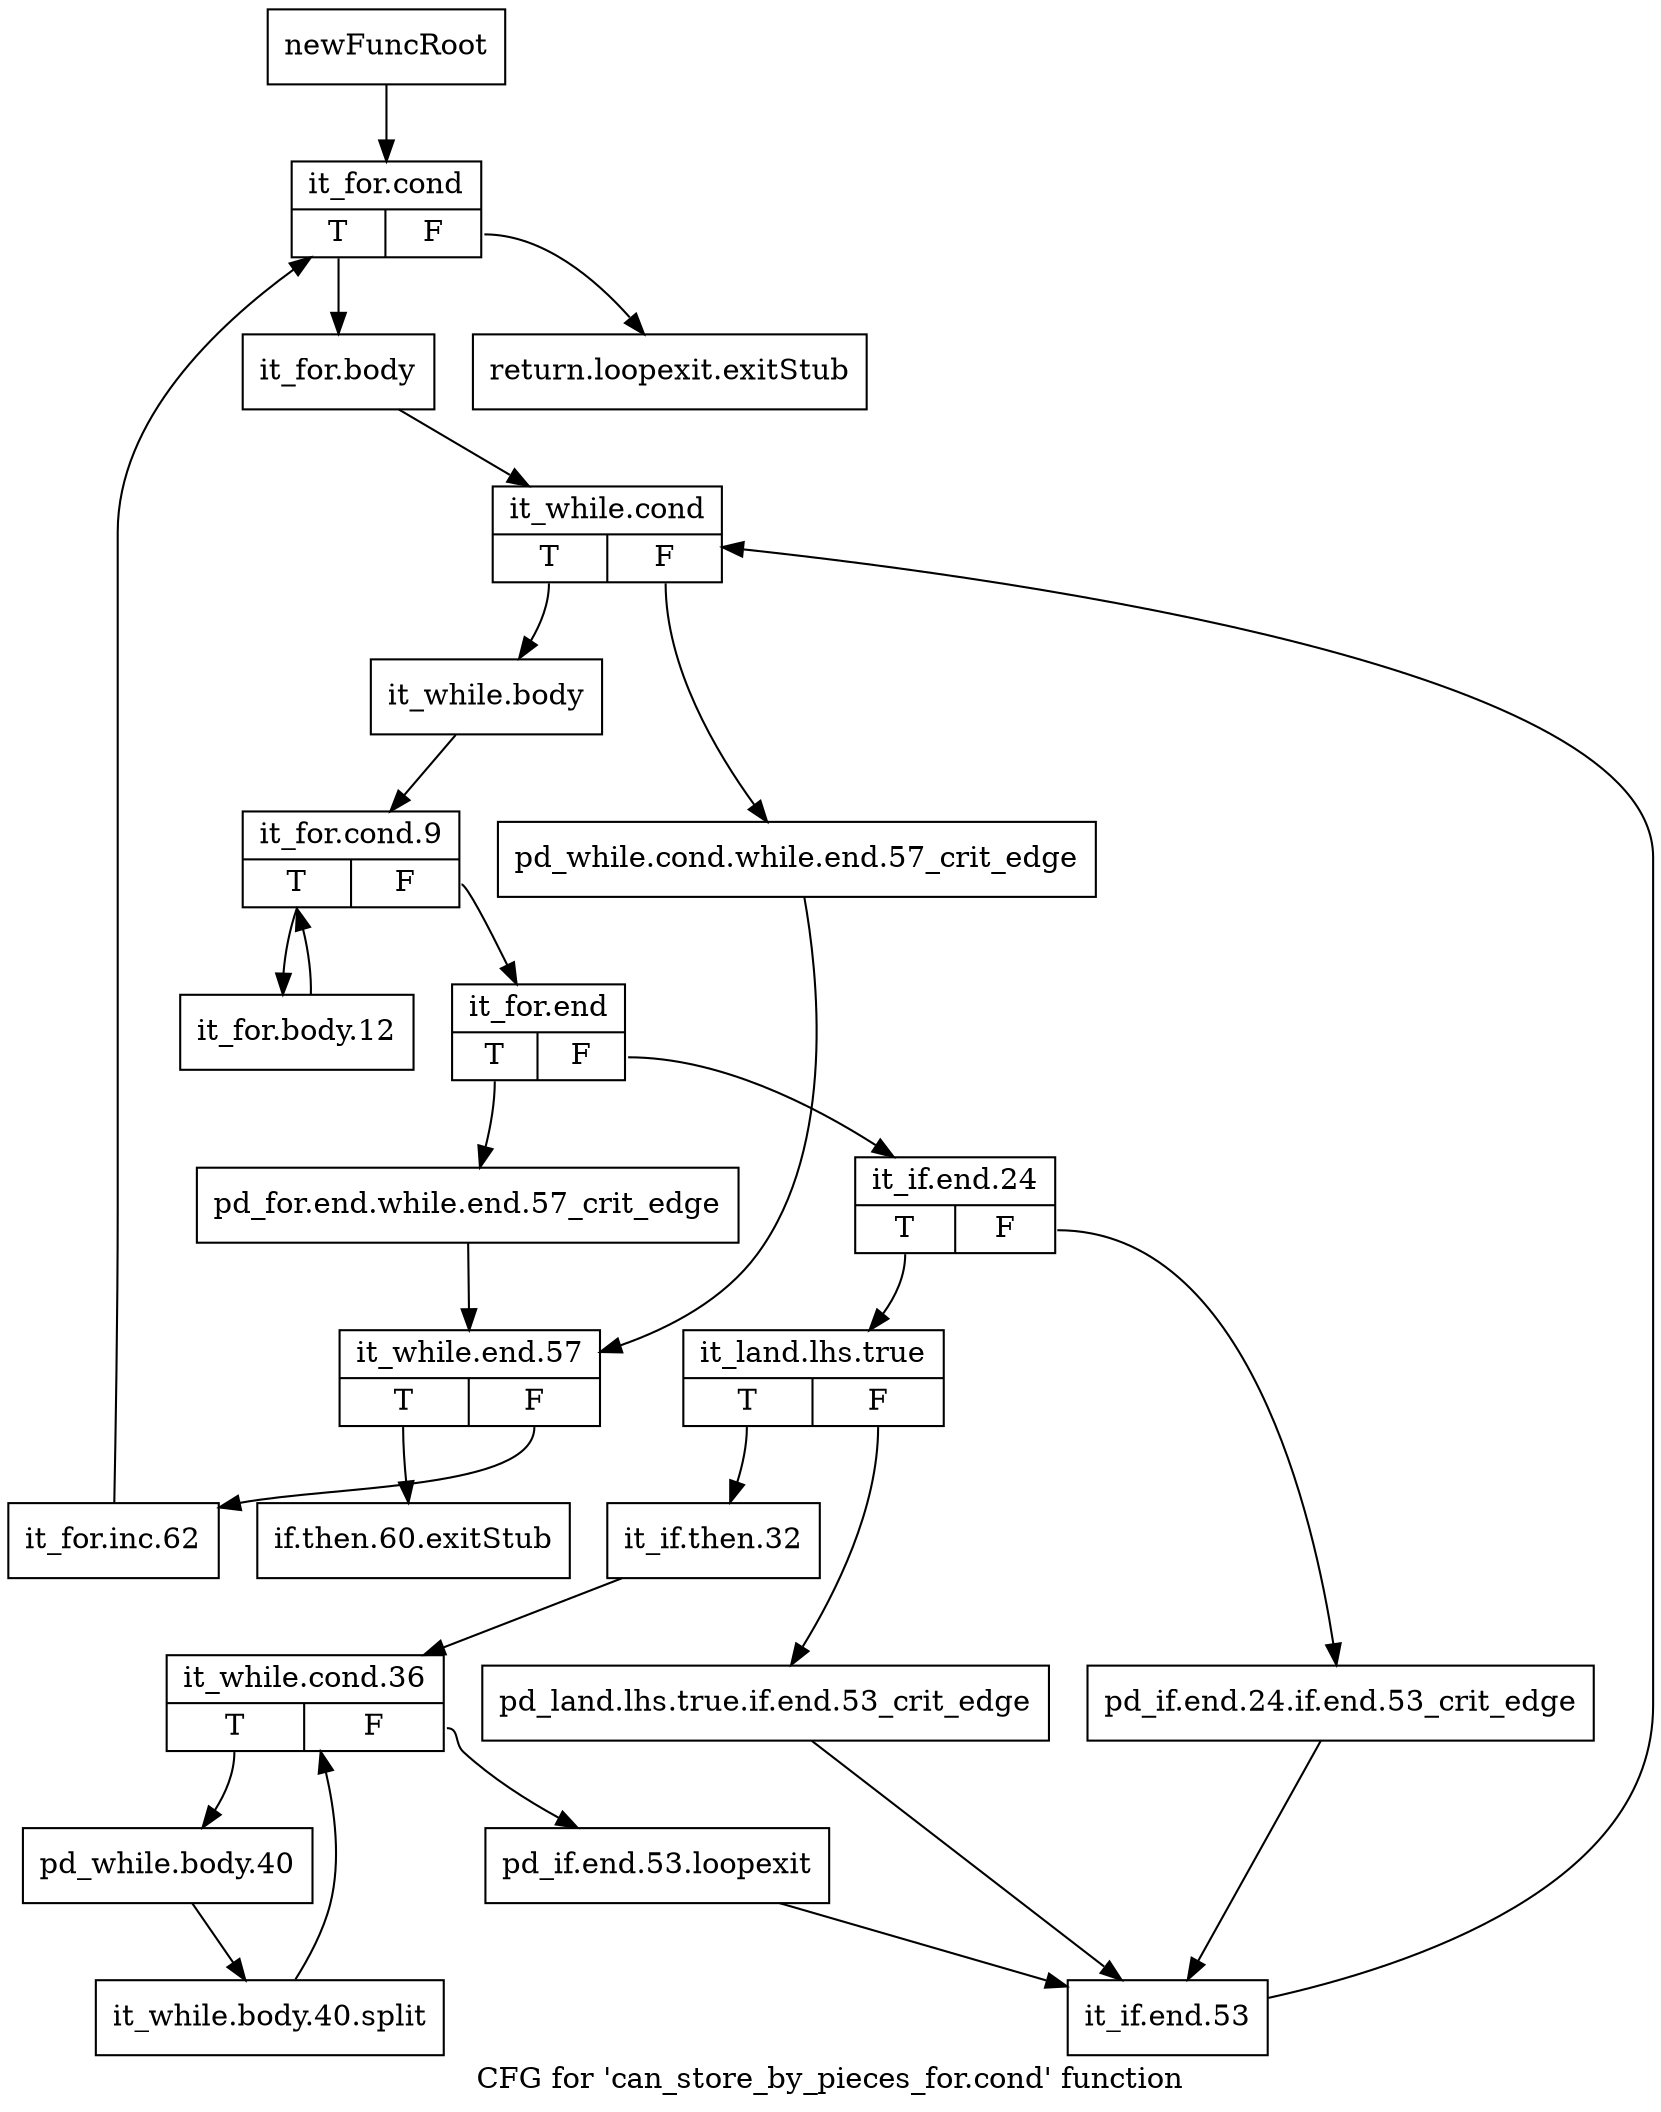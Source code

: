 digraph "CFG for 'can_store_by_pieces_for.cond' function" {
	label="CFG for 'can_store_by_pieces_for.cond' function";

	Node0xad7caf0 [shape=record,label="{newFuncRoot}"];
	Node0xad7caf0 -> Node0xad7cbe0;
	Node0xad7cb40 [shape=record,label="{return.loopexit.exitStub}"];
	Node0xad7cb90 [shape=record,label="{if.then.60.exitStub}"];
	Node0xad7cbe0 [shape=record,label="{it_for.cond|{<s0>T|<s1>F}}"];
	Node0xad7cbe0:s0 -> Node0xad7cc30;
	Node0xad7cbe0:s1 -> Node0xad7cb40;
	Node0xad7cc30 [shape=record,label="{it_for.body}"];
	Node0xad7cc30 -> Node0xad7cc80;
	Node0xad7cc80 [shape=record,label="{it_while.cond|{<s0>T|<s1>F}}"];
	Node0xad7cc80:s0 -> Node0xad7cd20;
	Node0xad7cc80:s1 -> Node0xad7ccd0;
	Node0xad7ccd0 [shape=record,label="{pd_while.cond.while.end.57_crit_edge}"];
	Node0xad7ccd0 -> Node0xad7d130;
	Node0xad7cd20 [shape=record,label="{it_while.body}"];
	Node0xad7cd20 -> Node0xad7cd70;
	Node0xad7cd70 [shape=record,label="{it_for.cond.9|{<s0>T|<s1>F}}"];
	Node0xad7cd70:s0 -> Node0xad7d1d0;
	Node0xad7cd70:s1 -> Node0xad7cdc0;
	Node0xad7cdc0 [shape=record,label="{it_for.end|{<s0>T|<s1>F}}"];
	Node0xad7cdc0:s0 -> Node0xad7d0e0;
	Node0xad7cdc0:s1 -> Node0xad7ce10;
	Node0xad7ce10 [shape=record,label="{it_if.end.24|{<s0>T|<s1>F}}"];
	Node0xad7ce10:s0 -> Node0xad7ceb0;
	Node0xad7ce10:s1 -> Node0xad7ce60;
	Node0xad7ce60 [shape=record,label="{pd_if.end.24.if.end.53_crit_edge}"];
	Node0xad7ce60 -> Node0xad7d040;
	Node0xad7ceb0 [shape=record,label="{it_land.lhs.true|{<s0>T|<s1>F}}"];
	Node0xad7ceb0:s0 -> Node0xad7cf50;
	Node0xad7ceb0:s1 -> Node0xad7cf00;
	Node0xad7cf00 [shape=record,label="{pd_land.lhs.true.if.end.53_crit_edge}"];
	Node0xad7cf00 -> Node0xad7d040;
	Node0xad7cf50 [shape=record,label="{it_if.then.32}"];
	Node0xad7cf50 -> Node0xad7cfa0;
	Node0xad7cfa0 [shape=record,label="{it_while.cond.36|{<s0>T|<s1>F}}"];
	Node0xad7cfa0:s0 -> Node0xad7d090;
	Node0xad7cfa0:s1 -> Node0xad7cff0;
	Node0xad7cff0 [shape=record,label="{pd_if.end.53.loopexit}"];
	Node0xad7cff0 -> Node0xad7d040;
	Node0xad7d040 [shape=record,label="{it_if.end.53}"];
	Node0xad7d040 -> Node0xad7cc80;
	Node0xad7d090 [shape=record,label="{pd_while.body.40}"];
	Node0xad7d090 -> Node0xdc17390;
	Node0xdc17390 [shape=record,label="{it_while.body.40.split}"];
	Node0xdc17390 -> Node0xad7cfa0;
	Node0xad7d0e0 [shape=record,label="{pd_for.end.while.end.57_crit_edge}"];
	Node0xad7d0e0 -> Node0xad7d130;
	Node0xad7d130 [shape=record,label="{it_while.end.57|{<s0>T|<s1>F}}"];
	Node0xad7d130:s0 -> Node0xad7cb90;
	Node0xad7d130:s1 -> Node0xad7d180;
	Node0xad7d180 [shape=record,label="{it_for.inc.62}"];
	Node0xad7d180 -> Node0xad7cbe0;
	Node0xad7d1d0 [shape=record,label="{it_for.body.12}"];
	Node0xad7d1d0 -> Node0xad7cd70;
}
